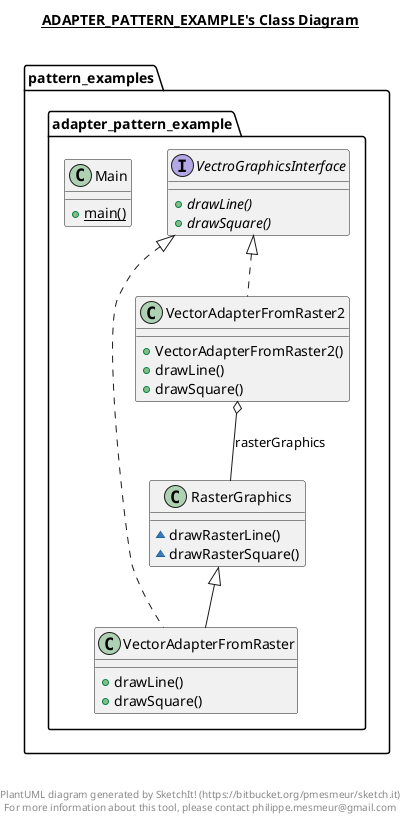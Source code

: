 @startuml

title __ADAPTER_PATTERN_EXAMPLE's Class Diagram__\n

  namespace pattern_examples.adapter_pattern_example {
    class pattern_examples.adapter_pattern_example.Main {
        {static} + main()
    }
  }
  

  namespace pattern_examples.adapter_pattern_example {
    class pattern_examples.adapter_pattern_example.RasterGraphics {
        ~ drawRasterLine()
        ~ drawRasterSquare()
    }
  }
  

  namespace pattern_examples.adapter_pattern_example {
    class pattern_examples.adapter_pattern_example.VectorAdapterFromRaster {
        + drawLine()
        + drawSquare()
    }
  }
  

  namespace pattern_examples.adapter_pattern_example {
    class pattern_examples.adapter_pattern_example.VectorAdapterFromRaster2 {
        + VectorAdapterFromRaster2()
        + drawLine()
        + drawSquare()
    }
  }
  

  namespace pattern_examples.adapter_pattern_example {
    interface pattern_examples.adapter_pattern_example.VectroGraphicsInterface {
        {abstract} + drawLine()
        {abstract} + drawSquare()
    }
  }
  

  pattern_examples.adapter_pattern_example.VectorAdapterFromRaster .up.|> pattern_examples.adapter_pattern_example.VectroGraphicsInterface
  pattern_examples.adapter_pattern_example.VectorAdapterFromRaster -up-|> pattern_examples.adapter_pattern_example.RasterGraphics
  pattern_examples.adapter_pattern_example.VectorAdapterFromRaster2 .up.|> pattern_examples.adapter_pattern_example.VectroGraphicsInterface
  pattern_examples.adapter_pattern_example.VectorAdapterFromRaster2 o-- pattern_examples.adapter_pattern_example.RasterGraphics : rasterGraphics


right footer


PlantUML diagram generated by SketchIt! (https://bitbucket.org/pmesmeur/sketch.it)
For more information about this tool, please contact philippe.mesmeur@gmail.com
endfooter

@enduml
